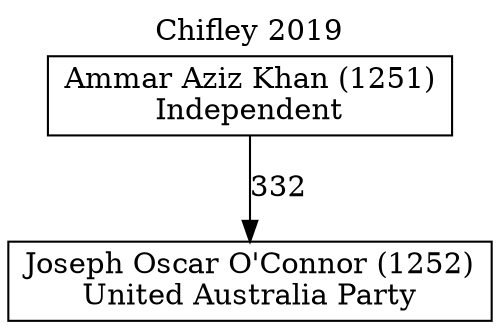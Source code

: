 // House preference flow
digraph "Joseph Oscar O'Connor (1252)_Chifley_2019" {
	graph [label="Chifley 2019" labelloc=t mclimit=10]
	node [shape=box]
	"Joseph Oscar O'Connor (1252)" [label="Joseph Oscar O'Connor (1252)
United Australia Party"]
	"Ammar Aziz Khan (1251)" [label="Ammar Aziz Khan (1251)
Independent"]
	"Ammar Aziz Khan (1251)" -> "Joseph Oscar O'Connor (1252)" [label=332]
}
